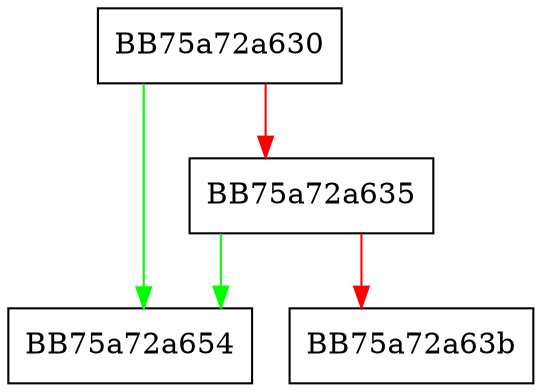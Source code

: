 digraph inspect {
  node [shape="box"];
  graph [splines=ortho];
  BB75a72a630 -> BB75a72a654 [color="green"];
  BB75a72a630 -> BB75a72a635 [color="red"];
  BB75a72a635 -> BB75a72a654 [color="green"];
  BB75a72a635 -> BB75a72a63b [color="red"];
}